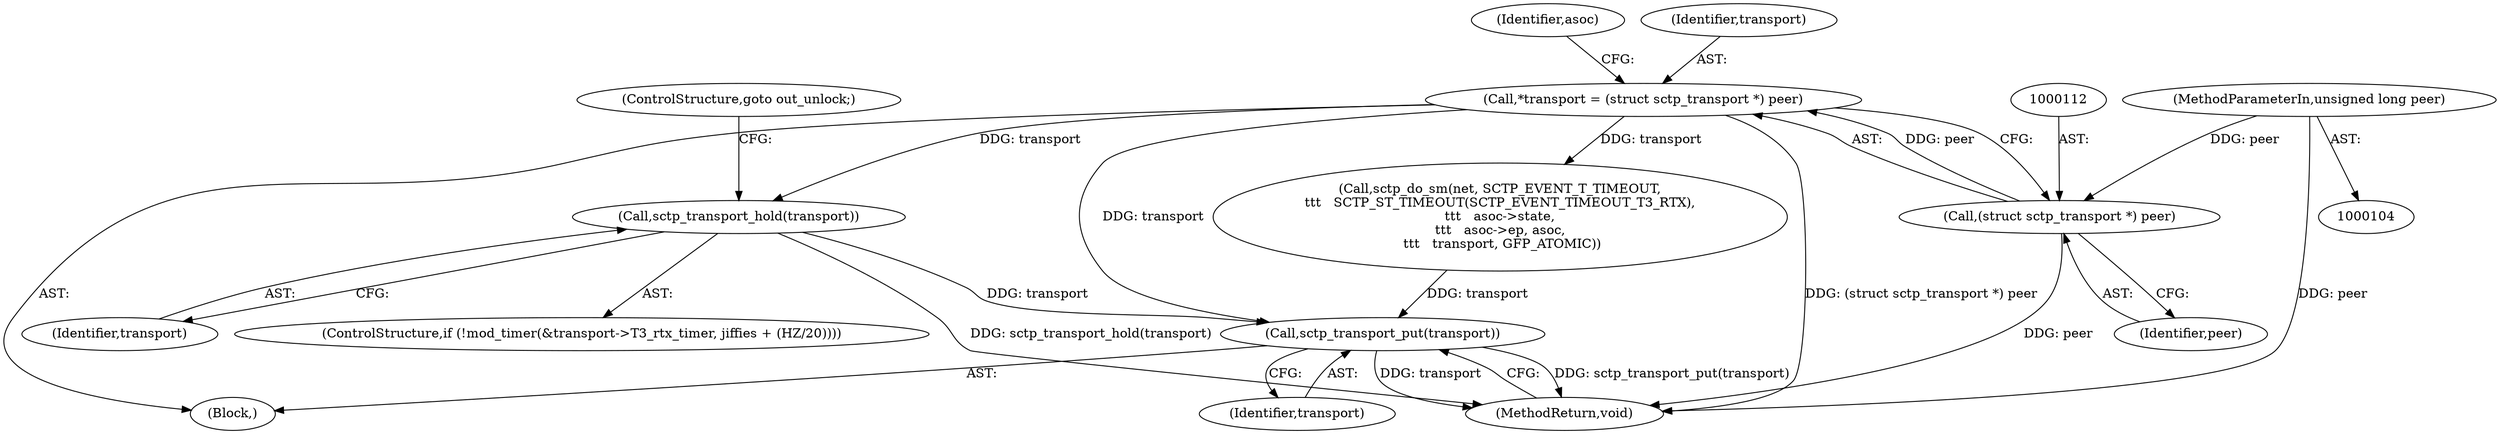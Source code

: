 digraph "0_linux_635682a14427d241bab7bbdeebb48a7d7b91638e_1@pointer" {
"1000154" [label="(Call,sctp_transport_hold(transport))"];
"1000109" [label="(Call,*transport = (struct sctp_transport *) peer)"];
"1000111" [label="(Call,(struct sctp_transport *) peer)"];
"1000105" [label="(MethodParameterIn,unsigned long peer)"];
"1000189" [label="(Call,sctp_transport_put(transport))"];
"1000109" [label="(Call,*transport = (struct sctp_transport *) peer)"];
"1000156" [label="(ControlStructure,goto out_unlock;)"];
"1000116" [label="(Identifier,asoc)"];
"1000155" [label="(Identifier,transport)"];
"1000190" [label="(Identifier,transport)"];
"1000106" [label="(Block,)"];
"1000113" [label="(Identifier,peer)"];
"1000142" [label="(ControlStructure,if (!mod_timer(&transport->T3_rtx_timer, jiffies + (HZ/20))))"];
"1000111" [label="(Call,(struct sctp_transport *) peer)"];
"1000164" [label="(Call,sctp_do_sm(net, SCTP_EVENT_T_TIMEOUT,\n\t\t\t   SCTP_ST_TIMEOUT(SCTP_EVENT_TIMEOUT_T3_RTX),\n\t\t\t   asoc->state,\n\t\t\t   asoc->ep, asoc,\n \t\t\t   transport, GFP_ATOMIC))"];
"1000191" [label="(MethodReturn,void)"];
"1000105" [label="(MethodParameterIn,unsigned long peer)"];
"1000110" [label="(Identifier,transport)"];
"1000154" [label="(Call,sctp_transport_hold(transport))"];
"1000189" [label="(Call,sctp_transport_put(transport))"];
"1000154" -> "1000142"  [label="AST: "];
"1000154" -> "1000155"  [label="CFG: "];
"1000155" -> "1000154"  [label="AST: "];
"1000156" -> "1000154"  [label="CFG: "];
"1000154" -> "1000191"  [label="DDG: sctp_transport_hold(transport)"];
"1000109" -> "1000154"  [label="DDG: transport"];
"1000154" -> "1000189"  [label="DDG: transport"];
"1000109" -> "1000106"  [label="AST: "];
"1000109" -> "1000111"  [label="CFG: "];
"1000110" -> "1000109"  [label="AST: "];
"1000111" -> "1000109"  [label="AST: "];
"1000116" -> "1000109"  [label="CFG: "];
"1000109" -> "1000191"  [label="DDG: (struct sctp_transport *) peer"];
"1000111" -> "1000109"  [label="DDG: peer"];
"1000109" -> "1000164"  [label="DDG: transport"];
"1000109" -> "1000189"  [label="DDG: transport"];
"1000111" -> "1000113"  [label="CFG: "];
"1000112" -> "1000111"  [label="AST: "];
"1000113" -> "1000111"  [label="AST: "];
"1000111" -> "1000191"  [label="DDG: peer"];
"1000105" -> "1000111"  [label="DDG: peer"];
"1000105" -> "1000104"  [label="AST: "];
"1000105" -> "1000191"  [label="DDG: peer"];
"1000189" -> "1000106"  [label="AST: "];
"1000189" -> "1000190"  [label="CFG: "];
"1000190" -> "1000189"  [label="AST: "];
"1000191" -> "1000189"  [label="CFG: "];
"1000189" -> "1000191"  [label="DDG: sctp_transport_put(transport)"];
"1000189" -> "1000191"  [label="DDG: transport"];
"1000164" -> "1000189"  [label="DDG: transport"];
}
